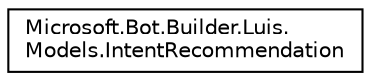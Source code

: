 digraph "Graphical Class Hierarchy"
{
  edge [fontname="Helvetica",fontsize="10",labelfontname="Helvetica",labelfontsize="10"];
  node [fontname="Helvetica",fontsize="10",shape=record];
  rankdir="LR";
  Node1 [label="Microsoft.Bot.Builder.Luis.\lModels.IntentRecommendation",height=0.2,width=0.4,color="black", fillcolor="white", style="filled",URL="$dc/d92/class_microsoft_1_1_bot_1_1_builder_1_1_luis_1_1_models_1_1_intent_recommendation.html",tooltip="LUIS intent recommendation. Look at https://www.luis.ai/Help for more information. "];
}
